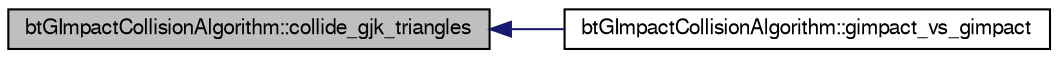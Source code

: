 digraph G
{
  bgcolor="transparent";
  edge [fontname="FreeSans",fontsize=10,labelfontname="FreeSans",labelfontsize=10];
  node [fontname="FreeSans",fontsize=10,shape=record];
  rankdir=LR;
  Node1 [label="btGImpactCollisionAlgorithm::collide_gjk_triangles",height=0.2,width=0.4,color="black", fillcolor="grey75", style="filled" fontcolor="black"];
  Node1 -> Node2 [dir=back,color="midnightblue",fontsize=10,style="solid"];
  Node2 [label="btGImpactCollisionAlgorithm::gimpact_vs_gimpact",height=0.2,width=0.4,color="black",URL="$classbt_g_impact_collision_algorithm.html#2a6bd5ca4d26e3578d2613543e85429b",tooltip="Collides two gimpact shapes."];
}
